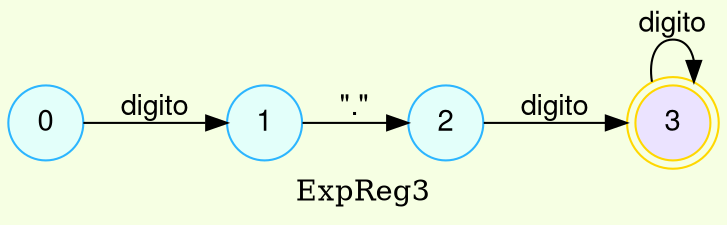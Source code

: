 digraph finite_state_machine {
	bgcolor = "#F6FFE3"
	node [fontname="Helvetica,Arial,sans-serif" ]
	edge [fontname="Helvetica,Arial,sans-serif"]
	rankdir=LR;
	node [shape = doublecircle, color = gold fillcolor="#EBE3FF" style =filled];3;
	node [shape = circle, color = "#2CB5FF" fillcolor="#E3FFFA" style =filled];

0->1[label = "digito"];
1->2[label = "\".\""];
2->3[label = "digito"];
3->3[label = "digito"];
label= ExpReg3}